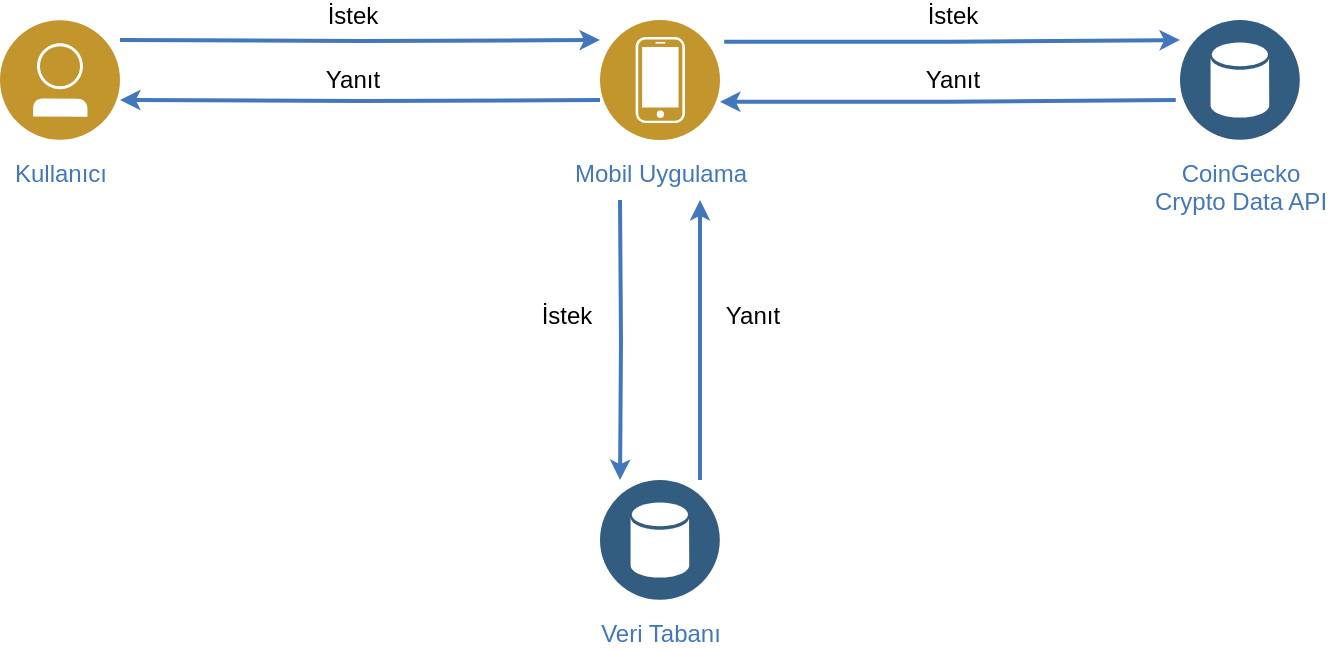 <mxfile version="16.0.3" type="device"><diagram id="2f404044-711c-603c-8f00-f6bb4c023d3c" name="Page-1"><mxGraphModel dx="623" dy="1783" grid="1" gridSize="10" guides="1" tooltips="1" connect="1" arrows="1" fold="1" page="1" pageScale="1" pageWidth="827" pageHeight="1169" background="none" math="0" shadow="0"><root><mxCell id="0"/><mxCell id="1" parent="0"/><mxCell id="ZCxDbCQXD0yjKl4T0kOI-433" value="Kullanıcı" style="aspect=fixed;perimeter=ellipsePerimeter;html=1;align=center;shadow=0;dashed=0;image;image=img/lib/ibm/users/user.svg;labelBackgroundColor=#ffffff;strokeColor=#666666;strokeWidth=2;fillColor=#C2952D;gradientColor=none;fontSize=12;fontColor=#4277BB;spacingTop=3;" vertex="1" parent="1"><mxGeometry x="500" y="-750" width="60" height="60" as="geometry"/></mxCell><mxCell id="ZCxDbCQXD0yjKl4T0kOI-434" value="Mobil Uygulama" style="aspect=fixed;perimeter=ellipsePerimeter;html=1;align=center;shadow=0;dashed=0;image;image=img/lib/ibm/users/device.svg;labelBackgroundColor=#ffffff;strokeColor=#666666;strokeWidth=2;fillColor=#C2952D;gradientColor=none;fontSize=12;fontColor=#4277BB;spacingTop=3;" vertex="1" parent="1"><mxGeometry x="800" y="-750" width="60" height="60" as="geometry"/></mxCell><mxCell id="ZCxDbCQXD0yjKl4T0kOI-435" value="Veri Tabanı" style="aspect=fixed;perimeter=ellipsePerimeter;html=1;align=center;shadow=0;dashed=0;image;image=img/lib/ibm/data/data_services.svg;labelBackgroundColor=#ffffff;strokeColor=#666666;strokeWidth=2;fillColor=#C2952D;gradientColor=none;fontSize=12;fontColor=#4277BB;spacingTop=3;" vertex="1" parent="1"><mxGeometry x="800" y="-520" width="60" height="60" as="geometry"/></mxCell><mxCell id="ZCxDbCQXD0yjKl4T0kOI-436" value="CoinGecko&lt;br&gt;Crypto Data API&lt;br&gt;" style="aspect=fixed;perimeter=ellipsePerimeter;html=1;align=center;shadow=0;dashed=0;image;image=img/lib/ibm/data/data_services.svg;labelBackgroundColor=#ffffff;strokeColor=#666666;strokeWidth=2;fillColor=#C2952D;gradientColor=none;fontSize=12;fontColor=#4277BB;spacingTop=3;" vertex="1" parent="1"><mxGeometry x="1090" y="-750" width="60" height="60" as="geometry"/></mxCell><mxCell id="ZCxDbCQXD0yjKl4T0kOI-440" style="edgeStyle=orthogonalEdgeStyle;rounded=0;html=1;labelBackgroundColor=#ffffff;startArrow=none;startFill=0;startSize=4;endArrow=classic;endFill=1;endSize=4;jettySize=auto;orthogonalLoop=1;strokeColor=#4277BB;strokeWidth=2;fontSize=12;fontColor=#4277BB;entryX=0;entryY=0.167;entryDx=0;entryDy=0;entryPerimeter=0;" edge="1" parent="1" target="ZCxDbCQXD0yjKl4T0kOI-434"><mxGeometry relative="1" as="geometry"><Array as="points"/><mxPoint x="560" y="-740" as="sourcePoint"/><mxPoint x="703" y="-740" as="targetPoint"/></mxGeometry></mxCell><mxCell id="ZCxDbCQXD0yjKl4T0kOI-442" style="edgeStyle=orthogonalEdgeStyle;rounded=0;html=1;labelBackgroundColor=#ffffff;startArrow=classic;startFill=1;startSize=4;endArrow=none;endFill=0;endSize=4;jettySize=auto;orthogonalLoop=1;strokeColor=#4277BB;strokeWidth=2;fontSize=12;fontColor=#4277BB;entryX=0;entryY=0.667;entryDx=0;entryDy=0;entryPerimeter=0;" edge="1" parent="1" target="ZCxDbCQXD0yjKl4T0kOI-434"><mxGeometry relative="1" as="geometry"><Array as="points"/><mxPoint x="560" y="-710" as="sourcePoint"/><mxPoint x="790" y="-710" as="targetPoint"/></mxGeometry></mxCell><mxCell id="ZCxDbCQXD0yjKl4T0kOI-443" style="edgeStyle=orthogonalEdgeStyle;rounded=0;html=1;labelBackgroundColor=#ffffff;startArrow=none;startFill=0;startSize=4;endArrow=classic;endFill=1;endSize=4;jettySize=auto;orthogonalLoop=1;strokeColor=#4277BB;strokeWidth=2;fontSize=12;fontColor=#4277BB;" edge="1" parent="1"><mxGeometry relative="1" as="geometry"><Array as="points"/><mxPoint x="850" y="-520" as="sourcePoint"/><mxPoint x="850" y="-660" as="targetPoint"/></mxGeometry></mxCell><mxCell id="ZCxDbCQXD0yjKl4T0kOI-444" style="edgeStyle=orthogonalEdgeStyle;rounded=0;html=1;labelBackgroundColor=#ffffff;startArrow=none;startFill=0;startSize=4;endArrow=classic;endFill=1;endSize=4;jettySize=auto;orthogonalLoop=1;strokeColor=#4277BB;strokeWidth=2;fontSize=12;fontColor=#4277BB;entryX=0.167;entryY=0;entryDx=0;entryDy=0;entryPerimeter=0;" edge="1" parent="1" target="ZCxDbCQXD0yjKl4T0kOI-435"><mxGeometry relative="1" as="geometry"><Array as="points"/><mxPoint x="810" y="-660" as="sourcePoint"/><mxPoint x="810" y="-570" as="targetPoint"/></mxGeometry></mxCell><mxCell id="ZCxDbCQXD0yjKl4T0kOI-445" style="edgeStyle=orthogonalEdgeStyle;rounded=0;html=1;labelBackgroundColor=#ffffff;startArrow=none;startFill=0;startSize=4;endArrow=classic;endFill=1;endSize=4;jettySize=auto;orthogonalLoop=1;strokeColor=#4277BB;strokeWidth=2;fontSize=12;fontColor=#4277BB;entryX=0;entryY=0.167;entryDx=0;entryDy=0;entryPerimeter=0;exitX=1.035;exitY=0.182;exitDx=0;exitDy=0;exitPerimeter=0;" edge="1" parent="1" source="ZCxDbCQXD0yjKl4T0kOI-434"><mxGeometry relative="1" as="geometry"><Array as="points"/><mxPoint x="870" y="-740" as="sourcePoint"/><mxPoint x="1090" y="-739.98" as="targetPoint"/></mxGeometry></mxCell><mxCell id="ZCxDbCQXD0yjKl4T0kOI-447" style="edgeStyle=orthogonalEdgeStyle;rounded=0;html=1;labelBackgroundColor=#ffffff;startArrow=classic;startFill=1;startSize=4;endArrow=none;endFill=0;endSize=4;jettySize=auto;orthogonalLoop=1;strokeColor=#4277BB;strokeWidth=2;fontSize=12;fontColor=#4277BB;entryX=0;entryY=0.167;entryDx=0;entryDy=0;entryPerimeter=0;exitX=1.035;exitY=0.182;exitDx=0;exitDy=0;exitPerimeter=0;" edge="1" parent="1"><mxGeometry relative="1" as="geometry"><Array as="points"><mxPoint x="974" y="-709"/><mxPoint x="1088" y="-710"/></Array><mxPoint x="860.0" y="-709.1" as="sourcePoint"/><mxPoint x="1087.9" y="-710" as="targetPoint"/></mxGeometry></mxCell><mxCell id="ZCxDbCQXD0yjKl4T0kOI-451" value="İstek" style="text;html=1;strokeColor=none;fillColor=none;align=center;verticalAlign=middle;whiteSpace=wrap;rounded=0;" vertex="1" parent="1"><mxGeometry x="950" y="-760" width="53" height="15" as="geometry"/></mxCell><mxCell id="ZCxDbCQXD0yjKl4T0kOI-452" value="Yanıt" style="text;html=1;strokeColor=none;fillColor=none;align=center;verticalAlign=middle;whiteSpace=wrap;rounded=0;" vertex="1" parent="1"><mxGeometry x="950" y="-727.5" width="53" height="15" as="geometry"/></mxCell><mxCell id="ZCxDbCQXD0yjKl4T0kOI-453" value="İstek" style="text;html=1;strokeColor=none;fillColor=none;align=center;verticalAlign=middle;whiteSpace=wrap;rounded=0;" vertex="1" parent="1"><mxGeometry x="650" y="-760" width="53" height="15" as="geometry"/></mxCell><mxCell id="ZCxDbCQXD0yjKl4T0kOI-454" value="Yanıt" style="text;html=1;strokeColor=none;fillColor=none;align=center;verticalAlign=middle;whiteSpace=wrap;rounded=0;" vertex="1" parent="1"><mxGeometry x="650" y="-727.5" width="53" height="15" as="geometry"/></mxCell><mxCell id="ZCxDbCQXD0yjKl4T0kOI-455" value="İstek" style="text;html=1;strokeColor=none;fillColor=none;align=center;verticalAlign=middle;whiteSpace=wrap;rounded=0;" vertex="1" parent="1"><mxGeometry x="757" y="-610" width="53" height="15" as="geometry"/></mxCell><mxCell id="ZCxDbCQXD0yjKl4T0kOI-456" value="Yanıt" style="text;html=1;strokeColor=none;fillColor=none;align=center;verticalAlign=middle;whiteSpace=wrap;rounded=0;" vertex="1" parent="1"><mxGeometry x="850" y="-610" width="53" height="15" as="geometry"/></mxCell></root></mxGraphModel></diagram></mxfile>